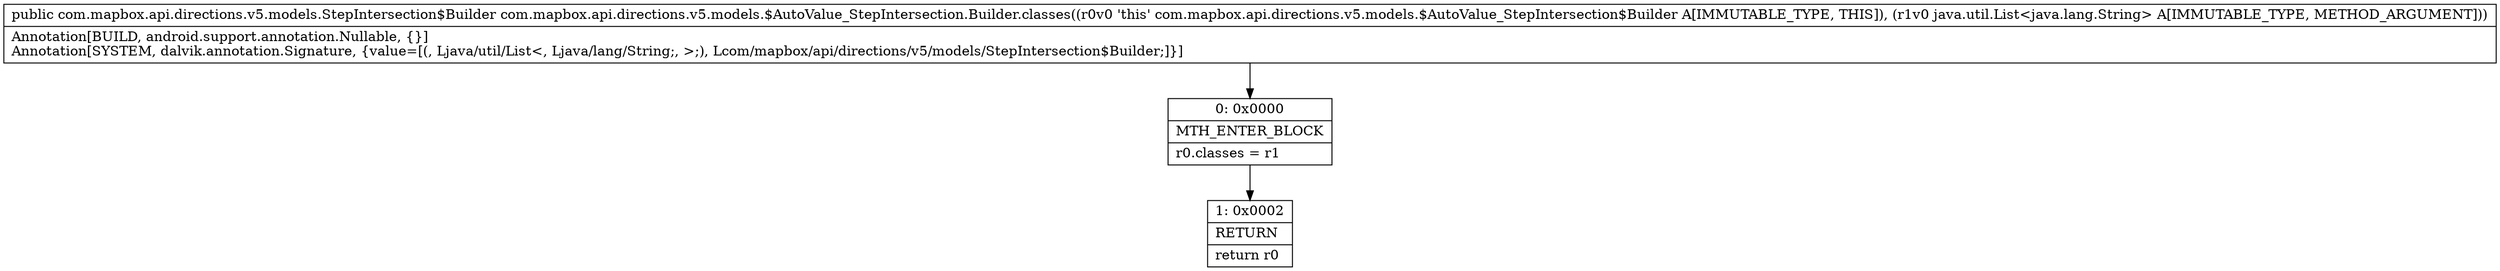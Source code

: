 digraph "CFG forcom.mapbox.api.directions.v5.models.$AutoValue_StepIntersection.Builder.classes(Ljava\/util\/List;)Lcom\/mapbox\/api\/directions\/v5\/models\/StepIntersection$Builder;" {
Node_0 [shape=record,label="{0\:\ 0x0000|MTH_ENTER_BLOCK\l|r0.classes = r1\l}"];
Node_1 [shape=record,label="{1\:\ 0x0002|RETURN\l|return r0\l}"];
MethodNode[shape=record,label="{public com.mapbox.api.directions.v5.models.StepIntersection$Builder com.mapbox.api.directions.v5.models.$AutoValue_StepIntersection.Builder.classes((r0v0 'this' com.mapbox.api.directions.v5.models.$AutoValue_StepIntersection$Builder A[IMMUTABLE_TYPE, THIS]), (r1v0 java.util.List\<java.lang.String\> A[IMMUTABLE_TYPE, METHOD_ARGUMENT]))  | Annotation[BUILD, android.support.annotation.Nullable, \{\}]\lAnnotation[SYSTEM, dalvik.annotation.Signature, \{value=[(, Ljava\/util\/List\<, Ljava\/lang\/String;, \>;), Lcom\/mapbox\/api\/directions\/v5\/models\/StepIntersection$Builder;]\}]\l}"];
MethodNode -> Node_0;
Node_0 -> Node_1;
}

